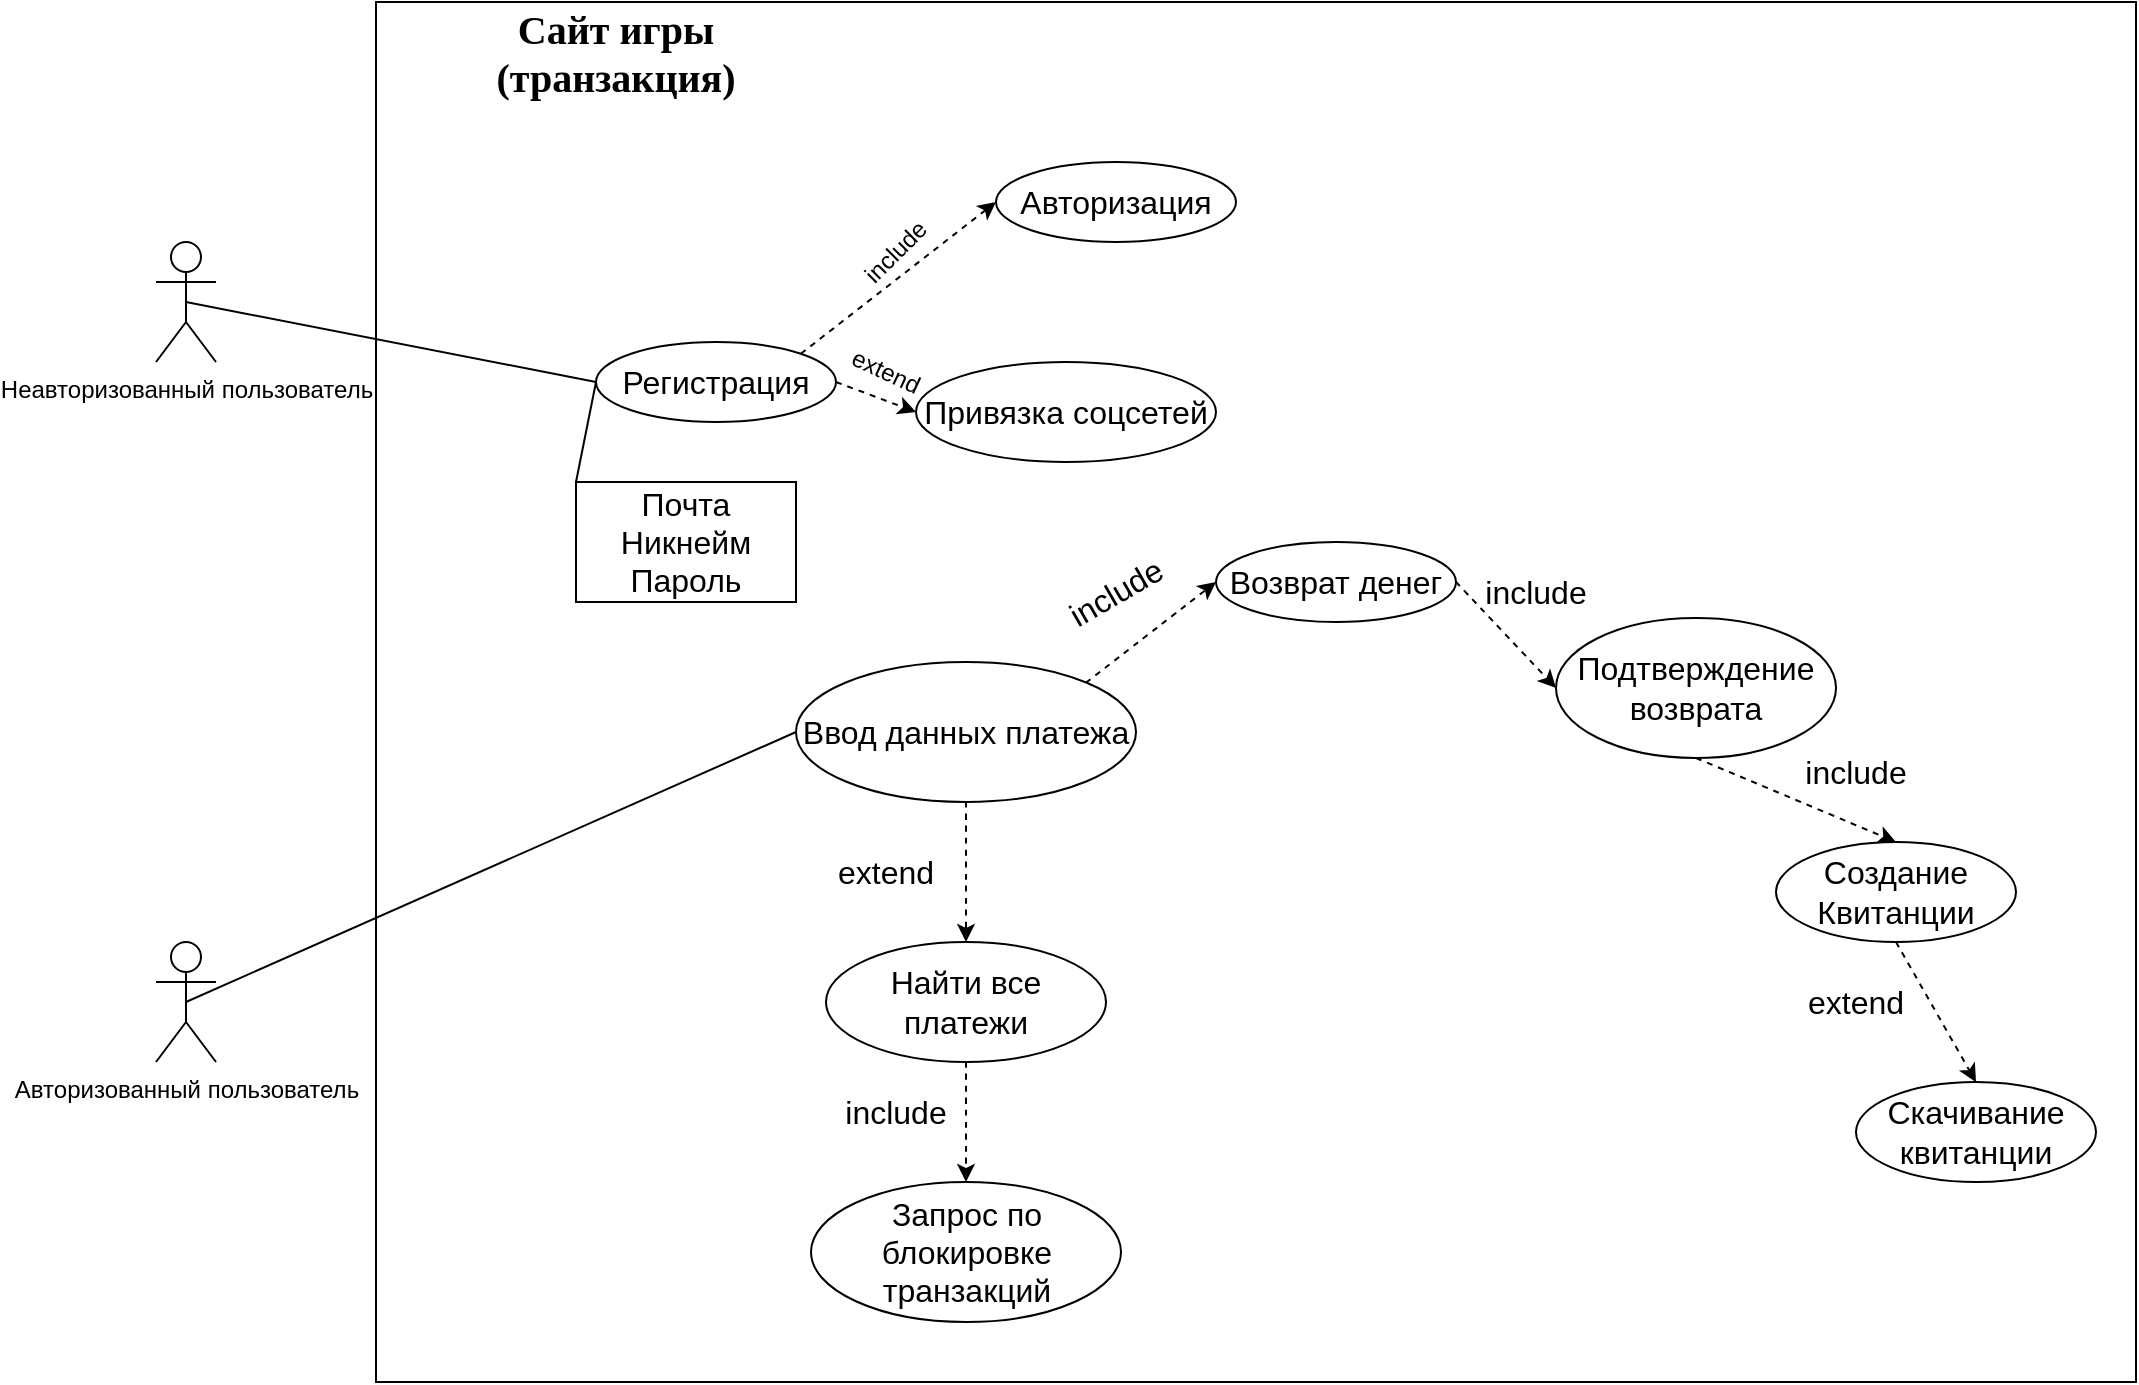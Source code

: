 <mxfile version="20.7.4" type="github">
  <diagram name="Page-1" id="e7e014a7-5840-1c2e-5031-d8a46d1fe8dd">
    <mxGraphModel dx="2555" dy="791" grid="1" gridSize="10" guides="1" tooltips="1" connect="1" arrows="1" fold="1" page="1" pageScale="1" pageWidth="1169" pageHeight="826" background="none" math="0" shadow="0">
      <root>
        <mxCell id="0" />
        <mxCell id="1" parent="0" />
        <mxCell id="cRHzYJ0gQjoIReFaO4qA-41" value="Неавторизованный пользователь" style="shape=umlActor;verticalLabelPosition=bottom;verticalAlign=top;html=1;outlineConnect=0;rounded=0;" parent="1" vertex="1">
          <mxGeometry x="70" y="190" width="30" height="60" as="geometry" />
        </mxCell>
        <mxCell id="cRHzYJ0gQjoIReFaO4qA-42" value="" style="rounded=0;whiteSpace=wrap;html=1;" parent="1" vertex="1">
          <mxGeometry x="180" y="70" width="880" height="690" as="geometry" />
        </mxCell>
        <mxCell id="cRHzYJ0gQjoIReFaO4qA-43" value="Сайт игры (транзакция)" style="text;html=1;strokeColor=none;fillColor=none;align=center;verticalAlign=middle;whiteSpace=wrap;rounded=0;hachureGap=4;fontFamily=Times New Roman;fontSize=20;fontStyle=1;" parent="1" vertex="1">
          <mxGeometry x="190" y="70" width="220" height="50" as="geometry" />
        </mxCell>
        <mxCell id="cRHzYJ0gQjoIReFaO4qA-44" value="Регистрация" style="ellipse;whiteSpace=wrap;html=1;fontSize=16;" parent="1" vertex="1">
          <mxGeometry x="290" y="240" width="120" height="40" as="geometry" />
        </mxCell>
        <mxCell id="cRHzYJ0gQjoIReFaO4qA-45" value="Почта&lt;br&gt;Никнейм&lt;br&gt;Пароль" style="rounded=0;whiteSpace=wrap;html=1;fontSize=16;" parent="1" vertex="1">
          <mxGeometry x="280" y="310" width="110" height="60" as="geometry" />
        </mxCell>
        <mxCell id="cRHzYJ0gQjoIReFaO4qA-46" value="" style="endArrow=none;html=1;rounded=0;fontSize=12;curved=1;exitX=0.5;exitY=0.5;exitDx=0;exitDy=0;exitPerimeter=0;entryX=0;entryY=0.5;entryDx=0;entryDy=0;" parent="1" source="cRHzYJ0gQjoIReFaO4qA-41" target="cRHzYJ0gQjoIReFaO4qA-44" edge="1">
          <mxGeometry width="50" height="50" relative="1" as="geometry">
            <mxPoint x="150" y="449" as="sourcePoint" />
            <mxPoint x="200" y="399" as="targetPoint" />
          </mxGeometry>
        </mxCell>
        <mxCell id="cRHzYJ0gQjoIReFaO4qA-47" value="Авторизованный пользователь" style="shape=umlActor;verticalLabelPosition=bottom;verticalAlign=top;html=1;outlineConnect=0;rounded=0;" parent="1" vertex="1">
          <mxGeometry x="70" y="540" width="30" height="60" as="geometry" />
        </mxCell>
        <mxCell id="cRHzYJ0gQjoIReFaO4qA-48" value="" style="endArrow=none;html=1;rounded=0;fontSize=12;curved=1;exitX=0;exitY=0;exitDx=0;exitDy=0;entryX=0;entryY=0.5;entryDx=0;entryDy=0;" parent="1" source="cRHzYJ0gQjoIReFaO4qA-45" target="cRHzYJ0gQjoIReFaO4qA-44" edge="1">
          <mxGeometry width="50" height="50" relative="1" as="geometry">
            <mxPoint x="245" y="330" as="sourcePoint" />
            <mxPoint x="280" y="260" as="targetPoint" />
          </mxGeometry>
        </mxCell>
        <mxCell id="cRHzYJ0gQjoIReFaO4qA-49" value="Авторизация" style="ellipse;whiteSpace=wrap;html=1;fontSize=16;" parent="1" vertex="1">
          <mxGeometry x="490" y="150" width="120" height="40" as="geometry" />
        </mxCell>
        <mxCell id="cRHzYJ0gQjoIReFaO4qA-50" value="Ввод данных платежа" style="ellipse;whiteSpace=wrap;html=1;fontSize=16;" parent="1" vertex="1">
          <mxGeometry x="390" y="400" width="170" height="70" as="geometry" />
        </mxCell>
        <mxCell id="cRHzYJ0gQjoIReFaO4qA-51" value="" style="endArrow=none;html=1;rounded=0;fontSize=12;curved=1;exitX=0.5;exitY=0.5;exitDx=0;exitDy=0;exitPerimeter=0;entryX=0;entryY=0.5;entryDx=0;entryDy=0;" parent="1" source="cRHzYJ0gQjoIReFaO4qA-47" target="cRHzYJ0gQjoIReFaO4qA-50" edge="1">
          <mxGeometry width="50" height="50" relative="1" as="geometry">
            <mxPoint x="510" y="450" as="sourcePoint" />
            <mxPoint x="560" y="400" as="targetPoint" />
          </mxGeometry>
        </mxCell>
        <mxCell id="cRHzYJ0gQjoIReFaO4qA-52" value="Привязка соцсетей" style="ellipse;whiteSpace=wrap;html=1;fontSize=16;" parent="1" vertex="1">
          <mxGeometry x="450" y="250" width="150" height="50" as="geometry" />
        </mxCell>
        <mxCell id="cRHzYJ0gQjoIReFaO4qA-53" value="" style="endArrow=classic;html=1;rounded=0;dashed=1;fontSize=12;curved=1;exitX=0.5;exitY=1;exitDx=0;exitDy=0;entryX=0.5;entryY=0;entryDx=0;entryDy=0;" parent="1" source="cRHzYJ0gQjoIReFaO4qA-50" target="cRHzYJ0gQjoIReFaO4qA-54" edge="1">
          <mxGeometry width="50" height="50" relative="1" as="geometry">
            <mxPoint x="510" y="440" as="sourcePoint" />
            <mxPoint x="560" y="390" as="targetPoint" />
          </mxGeometry>
        </mxCell>
        <mxCell id="cRHzYJ0gQjoIReFaO4qA-54" value="Найти все платежи" style="ellipse;whiteSpace=wrap;html=1;fontSize=16;" parent="1" vertex="1">
          <mxGeometry x="405" y="540" width="140" height="60" as="geometry" />
        </mxCell>
        <mxCell id="cRHzYJ0gQjoIReFaO4qA-55" value="extend" style="text;html=1;strokeColor=none;fillColor=none;align=center;verticalAlign=middle;whiteSpace=wrap;rounded=0;fontSize=16;rotation=0;" parent="1" vertex="1">
          <mxGeometry x="405" y="490" width="60" height="30" as="geometry" />
        </mxCell>
        <mxCell id="cRHzYJ0gQjoIReFaO4qA-56" value="Запрос по блокировке транзакций" style="ellipse;whiteSpace=wrap;html=1;fontSize=16;" parent="1" vertex="1">
          <mxGeometry x="397.5" y="660" width="155" height="70" as="geometry" />
        </mxCell>
        <mxCell id="cRHzYJ0gQjoIReFaO4qA-57" value="" style="endArrow=classic;html=1;rounded=0;dashed=1;fontSize=12;curved=1;exitX=0.5;exitY=1;exitDx=0;exitDy=0;entryX=0.5;entryY=0;entryDx=0;entryDy=0;" parent="1" source="cRHzYJ0gQjoIReFaO4qA-54" target="cRHzYJ0gQjoIReFaO4qA-56" edge="1">
          <mxGeometry width="50" height="50" relative="1" as="geometry">
            <mxPoint x="485" y="480" as="sourcePoint" />
            <mxPoint x="485" y="550" as="targetPoint" />
          </mxGeometry>
        </mxCell>
        <mxCell id="cRHzYJ0gQjoIReFaO4qA-58" value="include" style="text;html=1;strokeColor=none;fillColor=none;align=center;verticalAlign=middle;whiteSpace=wrap;rounded=0;fontSize=16;rotation=0;" parent="1" vertex="1">
          <mxGeometry x="410" y="610" width="60" height="30" as="geometry" />
        </mxCell>
        <mxCell id="cRHzYJ0gQjoIReFaO4qA-59" value="Возврат денег" style="ellipse;whiteSpace=wrap;html=1;fontSize=16;" parent="1" vertex="1">
          <mxGeometry x="600" y="340" width="120" height="40" as="geometry" />
        </mxCell>
        <mxCell id="cRHzYJ0gQjoIReFaO4qA-60" value="" style="endArrow=classic;html=1;rounded=0;dashed=1;fontSize=12;curved=1;exitX=1;exitY=0;exitDx=0;exitDy=0;entryX=0;entryY=0.5;entryDx=0;entryDy=0;" parent="1" source="cRHzYJ0gQjoIReFaO4qA-50" target="cRHzYJ0gQjoIReFaO4qA-59" edge="1">
          <mxGeometry width="50" height="50" relative="1" as="geometry">
            <mxPoint x="510" y="430" as="sourcePoint" />
            <mxPoint x="560" y="380" as="targetPoint" />
          </mxGeometry>
        </mxCell>
        <mxCell id="cRHzYJ0gQjoIReFaO4qA-61" value="include" style="text;html=1;strokeColor=none;fillColor=none;align=center;verticalAlign=middle;whiteSpace=wrap;rounded=0;fontSize=16;rotation=-30;" parent="1" vertex="1">
          <mxGeometry x="520" y="350" width="60" height="30" as="geometry" />
        </mxCell>
        <mxCell id="cRHzYJ0gQjoIReFaO4qA-62" value="Подтверждение&lt;br&gt;возврата" style="ellipse;whiteSpace=wrap;html=1;fontSize=16;" parent="1" vertex="1">
          <mxGeometry x="770" y="378" width="140" height="70" as="geometry" />
        </mxCell>
        <mxCell id="cRHzYJ0gQjoIReFaO4qA-63" value="" style="endArrow=classic;html=1;rounded=0;dashed=1;fontSize=12;curved=1;exitX=1;exitY=0.5;exitDx=0;exitDy=0;entryX=0;entryY=0.5;entryDx=0;entryDy=0;" parent="1" source="cRHzYJ0gQjoIReFaO4qA-59" target="cRHzYJ0gQjoIReFaO4qA-62" edge="1">
          <mxGeometry width="50" height="50" relative="1" as="geometry">
            <mxPoint x="510" y="410" as="sourcePoint" />
            <mxPoint x="560" y="360" as="targetPoint" />
          </mxGeometry>
        </mxCell>
        <mxCell id="cRHzYJ0gQjoIReFaO4qA-64" value="include" style="text;html=1;strokeColor=none;fillColor=none;align=center;verticalAlign=middle;whiteSpace=wrap;rounded=0;fontSize=16;rotation=0;" parent="1" vertex="1">
          <mxGeometry x="730" y="350" width="60" height="30" as="geometry" />
        </mxCell>
        <mxCell id="cRHzYJ0gQjoIReFaO4qA-65" value="Создание&lt;br&gt;Квитанции" style="ellipse;whiteSpace=wrap;html=1;fontSize=16;" parent="1" vertex="1">
          <mxGeometry x="880" y="490" width="120" height="50" as="geometry" />
        </mxCell>
        <mxCell id="cRHzYJ0gQjoIReFaO4qA-66" value="" style="endArrow=classic;html=1;rounded=0;dashed=1;fontSize=12;curved=1;exitX=0.5;exitY=1;exitDx=0;exitDy=0;entryX=0.5;entryY=0;entryDx=0;entryDy=0;" parent="1" source="cRHzYJ0gQjoIReFaO4qA-62" target="cRHzYJ0gQjoIReFaO4qA-65" edge="1">
          <mxGeometry width="50" height="50" relative="1" as="geometry">
            <mxPoint x="510" y="400" as="sourcePoint" />
            <mxPoint x="560" y="350" as="targetPoint" />
          </mxGeometry>
        </mxCell>
        <mxCell id="cRHzYJ0gQjoIReFaO4qA-67" value="include" style="text;html=1;strokeColor=none;fillColor=none;align=center;verticalAlign=middle;whiteSpace=wrap;rounded=0;fontSize=16;rotation=0;" parent="1" vertex="1">
          <mxGeometry x="890" y="440" width="60" height="30" as="geometry" />
        </mxCell>
        <mxCell id="cRHzYJ0gQjoIReFaO4qA-68" value="Скачивание&lt;br&gt;квитанции" style="ellipse;whiteSpace=wrap;html=1;fontSize=16;" parent="1" vertex="1">
          <mxGeometry x="920" y="610" width="120" height="50" as="geometry" />
        </mxCell>
        <mxCell id="cRHzYJ0gQjoIReFaO4qA-69" value="" style="endArrow=classic;html=1;rounded=0;dashed=1;fontSize=12;curved=1;exitX=0.5;exitY=1;exitDx=0;exitDy=0;entryX=0.5;entryY=0;entryDx=0;entryDy=0;" parent="1" source="cRHzYJ0gQjoIReFaO4qA-65" target="cRHzYJ0gQjoIReFaO4qA-68" edge="1">
          <mxGeometry width="50" height="50" relative="1" as="geometry">
            <mxPoint x="870" y="405" as="sourcePoint" />
            <mxPoint x="870" y="450" as="targetPoint" />
          </mxGeometry>
        </mxCell>
        <mxCell id="cRHzYJ0gQjoIReFaO4qA-70" value="extend" style="text;html=1;strokeColor=none;fillColor=none;align=center;verticalAlign=middle;whiteSpace=wrap;rounded=0;fontSize=16;rotation=0;" parent="1" vertex="1">
          <mxGeometry x="890" y="555" width="60" height="30" as="geometry" />
        </mxCell>
        <mxCell id="cRHzYJ0gQjoIReFaO4qA-71" value="" style="endArrow=classic;html=1;rounded=0;exitX=1;exitY=0.5;exitDx=0;exitDy=0;entryX=0;entryY=0.5;entryDx=0;entryDy=0;dashed=1;" parent="1" source="cRHzYJ0gQjoIReFaO4qA-44" target="cRHzYJ0gQjoIReFaO4qA-52" edge="1">
          <mxGeometry width="50" height="50" relative="1" as="geometry">
            <mxPoint x="330" y="320" as="sourcePoint" />
            <mxPoint x="380" y="270" as="targetPoint" />
          </mxGeometry>
        </mxCell>
        <mxCell id="cRHzYJ0gQjoIReFaO4qA-72" value="extend" style="text;html=1;strokeColor=none;fillColor=none;align=center;verticalAlign=middle;whiteSpace=wrap;rounded=0;rotation=25;" parent="1" vertex="1">
          <mxGeometry x="405" y="240" width="60" height="30" as="geometry" />
        </mxCell>
        <mxCell id="cRHzYJ0gQjoIReFaO4qA-73" value="" style="endArrow=classic;html=1;rounded=0;dashed=1;exitX=1;exitY=0;exitDx=0;exitDy=0;entryX=0;entryY=0.5;entryDx=0;entryDy=0;" parent="1" source="cRHzYJ0gQjoIReFaO4qA-44" target="cRHzYJ0gQjoIReFaO4qA-49" edge="1">
          <mxGeometry width="50" height="50" relative="1" as="geometry">
            <mxPoint x="340" y="350" as="sourcePoint" />
            <mxPoint x="390" y="300" as="targetPoint" />
          </mxGeometry>
        </mxCell>
        <mxCell id="cRHzYJ0gQjoIReFaO4qA-74" value="include" style="text;html=1;strokeColor=none;fillColor=none;align=center;verticalAlign=middle;whiteSpace=wrap;rounded=0;rotation=-45;" parent="1" vertex="1">
          <mxGeometry x="410" y="180" width="60" height="30" as="geometry" />
        </mxCell>
      </root>
    </mxGraphModel>
  </diagram>
</mxfile>
